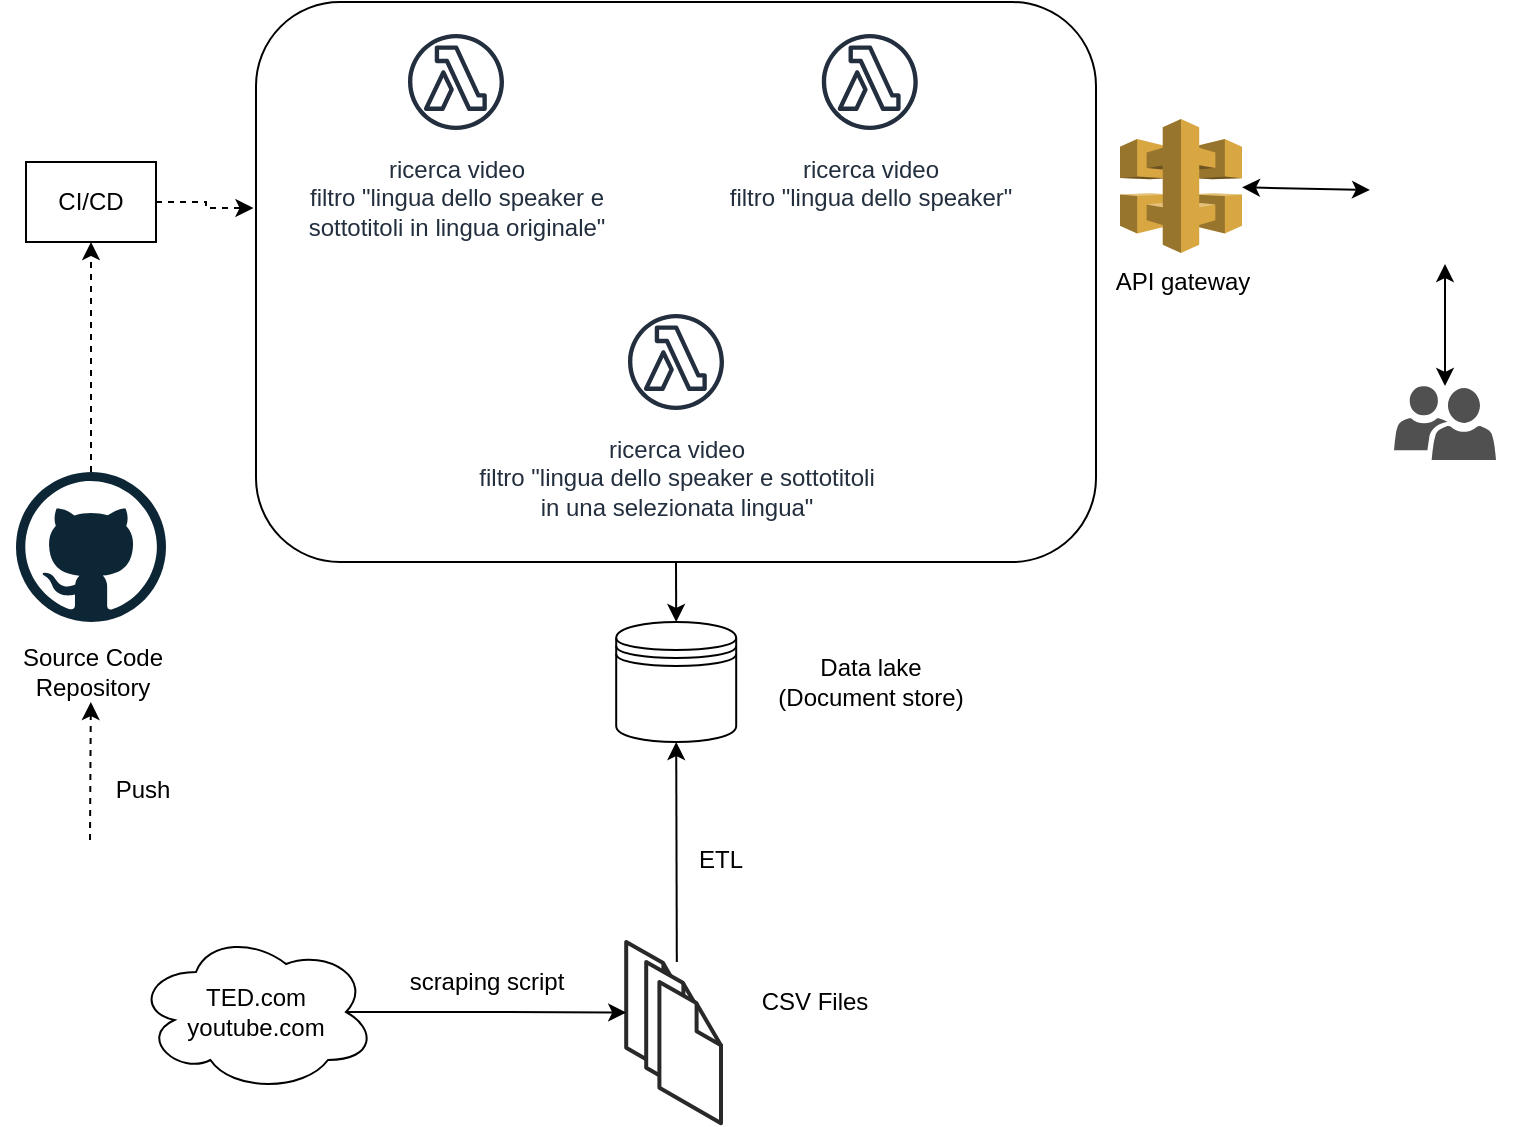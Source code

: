 <mxfile version="13.1.10"><diagram id="7dpZataHclQnCBHhR5TN" name="Page-1"><mxGraphModel dx="1063" dy="627" grid="1" gridSize="10" guides="1" tooltips="1" connect="1" arrows="1" fold="1" page="1" pageScale="1" pageWidth="827" pageHeight="1169" math="0" shadow="0"><root><mxCell id="0"/><mxCell id="1" parent="0"/><mxCell id="g6cdSrCcOUmQ4DHS_6iD-20" value="" style="rounded=1;whiteSpace=wrap;html=1;" parent="1" vertex="1"><mxGeometry x="140" y="20" width="420" height="280" as="geometry"/></mxCell><mxCell id="g6cdSrCcOUmQ4DHS_6iD-2" value="" style="shape=datastore;whiteSpace=wrap;html=1;" parent="1" vertex="1"><mxGeometry x="320.1" y="330" width="60" height="60" as="geometry"/></mxCell><mxCell id="g6cdSrCcOUmQ4DHS_6iD-4" value="" style="verticalLabelPosition=bottom;html=1;verticalAlign=top;strokeWidth=1;align=center;outlineConnect=0;dashed=0;outlineConnect=0;shape=mxgraph.aws3d.file;aspect=fixed;strokeColor=#292929;" parent="1" vertex="1"><mxGeometry x="325.1" y="490" width="30.8" height="70.6" as="geometry"/></mxCell><mxCell id="g6cdSrCcOUmQ4DHS_6iD-5" value="" style="verticalLabelPosition=bottom;html=1;verticalAlign=top;strokeWidth=1;align=center;outlineConnect=0;dashed=0;outlineConnect=0;shape=mxgraph.aws3d.file;aspect=fixed;strokeColor=#292929;" parent="1" vertex="1"><mxGeometry x="335.1" y="500" width="30.8" height="70.6" as="geometry"/></mxCell><mxCell id="g6cdSrCcOUmQ4DHS_6iD-6" value="" style="verticalLabelPosition=bottom;html=1;verticalAlign=top;strokeWidth=1;align=center;outlineConnect=0;dashed=0;outlineConnect=0;shape=mxgraph.aws3d.file;aspect=fixed;strokeColor=#292929;" parent="1" vertex="1"><mxGeometry x="341.7" y="510" width="30.8" height="70.6" as="geometry"/></mxCell><mxCell id="g6cdSrCcOUmQ4DHS_6iD-7" value="" style="endArrow=classic;html=1;entryX=0.5;entryY=1;entryDx=0;entryDy=0;" parent="1" source="g6cdSrCcOUmQ4DHS_6iD-5" target="g6cdSrCcOUmQ4DHS_6iD-2" edge="1"><mxGeometry width="50" height="50" relative="1" as="geometry"><mxPoint x="351.1" y="470" as="sourcePoint"/><mxPoint x="351.1" y="410" as="targetPoint"/></mxGeometry></mxCell><mxCell id="g6cdSrCcOUmQ4DHS_6iD-8" value="ETL" style="text;html=1;align=center;verticalAlign=middle;resizable=0;points=[];autosize=1;" parent="1" vertex="1"><mxGeometry x="351.9" y="439" width="40" height="20" as="geometry"/></mxCell><mxCell id="g6cdSrCcOUmQ4DHS_6iD-9" value="Data lake&lt;br&gt;(Document store)" style="text;html=1;align=center;verticalAlign=middle;resizable=0;points=[];autosize=1;" parent="1" vertex="1"><mxGeometry x="391.9" y="345" width="110" height="30" as="geometry"/></mxCell><mxCell id="g6cdSrCcOUmQ4DHS_6iD-10" value="CSV Files" style="text;html=1;align=center;verticalAlign=middle;resizable=0;points=[];autosize=1;" parent="1" vertex="1"><mxGeometry x="384.1" y="510" width="70" height="20" as="geometry"/></mxCell><mxCell id="g6cdSrCcOUmQ4DHS_6iD-11" value="" style="endArrow=classic;html=1;exitX=0.5;exitY=1;exitDx=0;exitDy=0;entryX=0.5;entryY=0;entryDx=0;entryDy=0;" parent="1" source="g6cdSrCcOUmQ4DHS_6iD-20" target="g6cdSrCcOUmQ4DHS_6iD-2" edge="1"><mxGeometry width="50" height="50" relative="1" as="geometry"><mxPoint x="251" y="180" as="sourcePoint"/><mxPoint x="281" y="260" as="targetPoint"/></mxGeometry></mxCell><mxCell id="g6cdSrCcOUmQ4DHS_6iD-13" value="&lt;div&gt;ricerca video&lt;/div&gt;&lt;div&gt;filtro &quot;lingua dello speaker&quot;&lt;/div&gt;" style="outlineConnect=0;fontColor=#232F3E;gradientColor=none;strokeColor=#232F3E;fillColor=#ffffff;dashed=0;verticalLabelPosition=bottom;verticalAlign=top;align=center;html=1;fontSize=12;fontStyle=0;aspect=fixed;shape=mxgraph.aws4.resourceIcon;resIcon=mxgraph.aws4.lambda_function;" parent="1" vertex="1"><mxGeometry x="416.9" y="30" width="60" height="60" as="geometry"/></mxCell><mxCell id="g6cdSrCcOUmQ4DHS_6iD-14" value="&lt;div&gt;ricerca video&lt;/div&gt;&lt;div&gt;filtro &quot;lingua dello speaker e&lt;/div&gt;&lt;div&gt; sottotitoli in lingua originale&quot;&lt;br&gt;&lt;/div&gt;" style="outlineConnect=0;fontColor=#232F3E;gradientColor=none;strokeColor=#232F3E;fillColor=#ffffff;dashed=0;verticalLabelPosition=bottom;verticalAlign=top;align=center;html=1;fontSize=12;fontStyle=0;aspect=fixed;shape=mxgraph.aws4.resourceIcon;resIcon=mxgraph.aws4.lambda_function;" parent="1" vertex="1"><mxGeometry x="210.0" y="30" width="60" height="60" as="geometry"/></mxCell><mxCell id="g6cdSrCcOUmQ4DHS_6iD-16" value="" style="shape=image;html=1;verticalAlign=top;verticalLabelPosition=bottom;labelBackgroundColor=#ffffff;imageAspect=0;aspect=fixed;image=https://cdn2.iconfinder.com/data/icons/freecns-cumulus/16/519964-027_Smartphone-128.png" parent="1" vertex="1"><mxGeometry x="697" y="77" width="75" height="74" as="geometry"/></mxCell><mxCell id="g6cdSrCcOUmQ4DHS_6iD-18" value="" style="endArrow=classic;startArrow=classic;html=1;entryX=0;entryY=0.5;entryDx=0;entryDy=0;" parent="1" source="g6cdSrCcOUmQ4DHS_6iD-19" target="g6cdSrCcOUmQ4DHS_6iD-16" edge="1"><mxGeometry width="50" height="50" relative="1" as="geometry"><mxPoint x="567" y="123.5" as="sourcePoint"/><mxPoint x="687" y="123.5" as="targetPoint"/></mxGeometry></mxCell><mxCell id="g6cdSrCcOUmQ4DHS_6iD-19" value="&lt;div&gt;API gateway&lt;/div&gt;" style="outlineConnect=0;dashed=0;verticalLabelPosition=bottom;verticalAlign=top;align=center;html=1;shape=mxgraph.aws3.api_gateway;fillColor=#D9A741;gradientColor=none;" parent="1" vertex="1"><mxGeometry x="572" y="78.5" width="61" height="67" as="geometry"/></mxCell><mxCell id="g6cdSrCcOUmQ4DHS_6iD-21" value="" style="dashed=0;outlineConnect=0;html=1;align=center;labelPosition=center;verticalLabelPosition=bottom;verticalAlign=top;shape=mxgraph.weblogos.github" parent="1" vertex="1"><mxGeometry x="20" y="255" width="75" height="75" as="geometry"/></mxCell><mxCell id="g6cdSrCcOUmQ4DHS_6iD-22" value="Source Code&lt;br&gt;Repository" style="text;html=1;align=center;verticalAlign=middle;resizable=0;points=[];autosize=1;" parent="1" vertex="1"><mxGeometry x="12.5" y="340" width="90" height="30" as="geometry"/></mxCell><mxCell id="g6cdSrCcOUmQ4DHS_6iD-23" value="" style="endArrow=classic;html=1;dashed=1;" parent="1" target="g6cdSrCcOUmQ4DHS_6iD-22" edge="1"><mxGeometry width="50" height="50" relative="1" as="geometry"><mxPoint x="57" y="439" as="sourcePoint"/><mxPoint x="57" y="389" as="targetPoint"/></mxGeometry></mxCell><mxCell id="g6cdSrCcOUmQ4DHS_6iD-24" value="Push" style="text;html=1;align=center;verticalAlign=middle;resizable=0;points=[];autosize=1;" parent="1" vertex="1"><mxGeometry x="62.5" y="404" width="40" height="20" as="geometry"/></mxCell><mxCell id="g6cdSrCcOUmQ4DHS_6iD-25" value="" style="pointerEvents=1;shadow=0;dashed=0;html=1;strokeColor=none;labelPosition=center;verticalLabelPosition=bottom;verticalAlign=top;align=center;fillColor=#505050;shape=mxgraph.mscae.intune.user_group" parent="1" vertex="1"><mxGeometry x="709" y="212" width="51" height="37" as="geometry"/></mxCell><mxCell id="g6cdSrCcOUmQ4DHS_6iD-28" value="" style="endArrow=classic;startArrow=classic;html=1;exitX=0.5;exitY=0;exitDx=0;exitDy=0;exitPerimeter=0;" parent="1" source="g6cdSrCcOUmQ4DHS_6iD-25" target="g6cdSrCcOUmQ4DHS_6iD-16" edge="1"><mxGeometry width="50" height="50" relative="1" as="geometry"><mxPoint x="577" y="232" as="sourcePoint"/><mxPoint x="722" y="162" as="targetPoint"/></mxGeometry></mxCell><mxCell id="g6cdSrCcOUmQ4DHS_6iD-33" value="" style="endArrow=classic;html=1;dashed=1;entryX=0.5;entryY=1;entryDx=0;entryDy=0;" parent="1" source="g6cdSrCcOUmQ4DHS_6iD-21" target="g6cdSrCcOUmQ4DHS_6iD-34" edge="1"><mxGeometry width="50" height="50" relative="1" as="geometry"><mxPoint x="63" y="235" as="sourcePoint"/><mxPoint x="62.911" y="155" as="targetPoint"/></mxGeometry></mxCell><mxCell id="g6cdSrCcOUmQ4DHS_6iD-35" style="edgeStyle=orthogonalEdgeStyle;rounded=0;orthogonalLoop=1;jettySize=auto;html=1;dashed=1;entryX=-0.003;entryY=0.368;entryDx=0;entryDy=0;entryPerimeter=0;" parent="1" source="g6cdSrCcOUmQ4DHS_6iD-34" edge="1" target="g6cdSrCcOUmQ4DHS_6iD-20"><mxGeometry relative="1" as="geometry"><mxPoint x="170" y="120" as="targetPoint"/></mxGeometry></mxCell><mxCell id="g6cdSrCcOUmQ4DHS_6iD-34" value="CI/CD" style="rounded=0;whiteSpace=wrap;html=1;" parent="1" vertex="1"><mxGeometry x="25" y="100" width="65" height="40" as="geometry"/></mxCell><mxCell id="GBigI8tKUqg5rQ7GUYMs-1" value="&lt;div&gt;ricerca video&lt;/div&gt;&lt;div&gt;filtro &quot;lingua dello speaker e sottotitoli&lt;/div&gt;&lt;div&gt; in una selezionata lingua&quot;&lt;br&gt;&lt;/div&gt;" style="outlineConnect=0;fontColor=#232F3E;gradientColor=none;strokeColor=#232F3E;fillColor=#ffffff;dashed=0;verticalLabelPosition=bottom;verticalAlign=top;align=center;html=1;fontSize=12;fontStyle=0;aspect=fixed;shape=mxgraph.aws4.resourceIcon;resIcon=mxgraph.aws4.lambda_function;" vertex="1" parent="1"><mxGeometry x="320" y="170" width="60" height="60" as="geometry"/></mxCell><mxCell id="GBigI8tKUqg5rQ7GUYMs-17" style="edgeStyle=orthogonalEdgeStyle;rounded=0;orthogonalLoop=1;jettySize=auto;html=1;exitX=0.875;exitY=0.5;exitDx=0;exitDy=0;exitPerimeter=0;" edge="1" parent="1" source="GBigI8tKUqg5rQ7GUYMs-14" target="g6cdSrCcOUmQ4DHS_6iD-4"><mxGeometry relative="1" as="geometry"/></mxCell><mxCell id="GBigI8tKUqg5rQ7GUYMs-14" value="&lt;div&gt;TED.com&lt;/div&gt;&lt;div&gt;youtube.com&lt;br&gt;&lt;/div&gt;" style="ellipse;shape=cloud;whiteSpace=wrap;html=1;" vertex="1" parent="1"><mxGeometry x="80" y="485" width="120" height="80" as="geometry"/></mxCell><mxCell id="GBigI8tKUqg5rQ7GUYMs-19" value="&lt;div&gt;scraping script&lt;/div&gt;" style="text;html=1;align=center;verticalAlign=middle;resizable=0;points=[];autosize=1;" vertex="1" parent="1"><mxGeometry x="210" y="500" width="90" height="20" as="geometry"/></mxCell></root></mxGraphModel></diagram></mxfile>